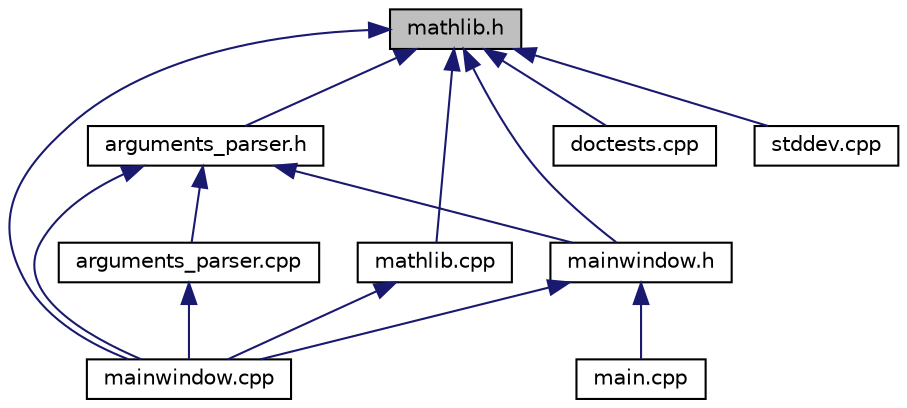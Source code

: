 digraph "mathlib.h"
{
 // LATEX_PDF_SIZE
  edge [fontname="Helvetica",fontsize="10",labelfontname="Helvetica",labelfontsize="10"];
  node [fontname="Helvetica",fontsize="10",shape=record];
  Node1 [label="mathlib.h",height=0.2,width=0.4,color="black", fillcolor="grey75", style="filled", fontcolor="black",tooltip="Hlavičkový soubor pro matematickou knihovnu kalkulačky."];
  Node1 -> Node2 [dir="back",color="midnightblue",fontsize="10",style="solid",fontname="Helvetica"];
  Node2 [label="arguments_parser.h",height=0.2,width=0.4,color="black", fillcolor="white", style="filled",URL="$arguments__parser_8h.html",tooltip="Hlavičkový soubor pro parser kalkulačky."];
  Node2 -> Node3 [dir="back",color="midnightblue",fontsize="10",style="solid",fontname="Helvetica"];
  Node3 [label="arguments_parser.cpp",height=0.2,width=0.4,color="black", fillcolor="white", style="filled",URL="$arguments__parser_8cpp.html",tooltip="Parser kalkulačky."];
  Node3 -> Node4 [dir="back",color="midnightblue",fontsize="10",style="solid",fontname="Helvetica"];
  Node4 [label="mainwindow.cpp",height=0.2,width=0.4,color="black", fillcolor="white", style="filled",URL="$mainwindow_8cpp.html",tooltip="Třída spojující uživatelské rozhraní a backend."];
  Node2 -> Node4 [dir="back",color="midnightblue",fontsize="10",style="solid",fontname="Helvetica"];
  Node2 -> Node5 [dir="back",color="midnightblue",fontsize="10",style="solid",fontname="Helvetica"];
  Node5 [label="mainwindow.h",height=0.2,width=0.4,color="black", fillcolor="white", style="filled",URL="$mainwindow_8h.html",tooltip="Hlavičkový soubor pro třídu MainWindow která reprezentuje okno."];
  Node5 -> Node6 [dir="back",color="midnightblue",fontsize="10",style="solid",fontname="Helvetica"];
  Node6 [label="main.cpp",height=0.2,width=0.4,color="black", fillcolor="white", style="filled",URL="$main_8cpp.html",tooltip="Hlavní funkce pro spuštění uživatelského rozhraní kalkulačky."];
  Node5 -> Node4 [dir="back",color="midnightblue",fontsize="10",style="solid",fontname="Helvetica"];
  Node1 -> Node7 [dir="back",color="midnightblue",fontsize="10",style="solid",fontname="Helvetica"];
  Node7 [label="doctests.cpp",height=0.2,width=0.4,color="black", fillcolor="white", style="filled",URL="$doctests_8cpp.html",tooltip="Testy pro matematickou knihovnu."];
  Node1 -> Node4 [dir="back",color="midnightblue",fontsize="10",style="solid",fontname="Helvetica"];
  Node1 -> Node5 [dir="back",color="midnightblue",fontsize="10",style="solid",fontname="Helvetica"];
  Node1 -> Node8 [dir="back",color="midnightblue",fontsize="10",style="solid",fontname="Helvetica"];
  Node8 [label="mathlib.cpp",height=0.2,width=0.4,color="black", fillcolor="white", style="filled",URL="$mathlib_8cpp.html",tooltip="Matematická knihovna pro kalkulačku."];
  Node8 -> Node4 [dir="back",color="midnightblue",fontsize="10",style="solid",fontname="Helvetica"];
  Node1 -> Node9 [dir="back",color="midnightblue",fontsize="10",style="solid",fontname="Helvetica"];
  Node9 [label="stddev.cpp",height=0.2,width=0.4,color="black", fillcolor="white", style="filled",URL="$stddev_8cpp.html",tooltip="výpočet směrodatné odchylky"];
}
